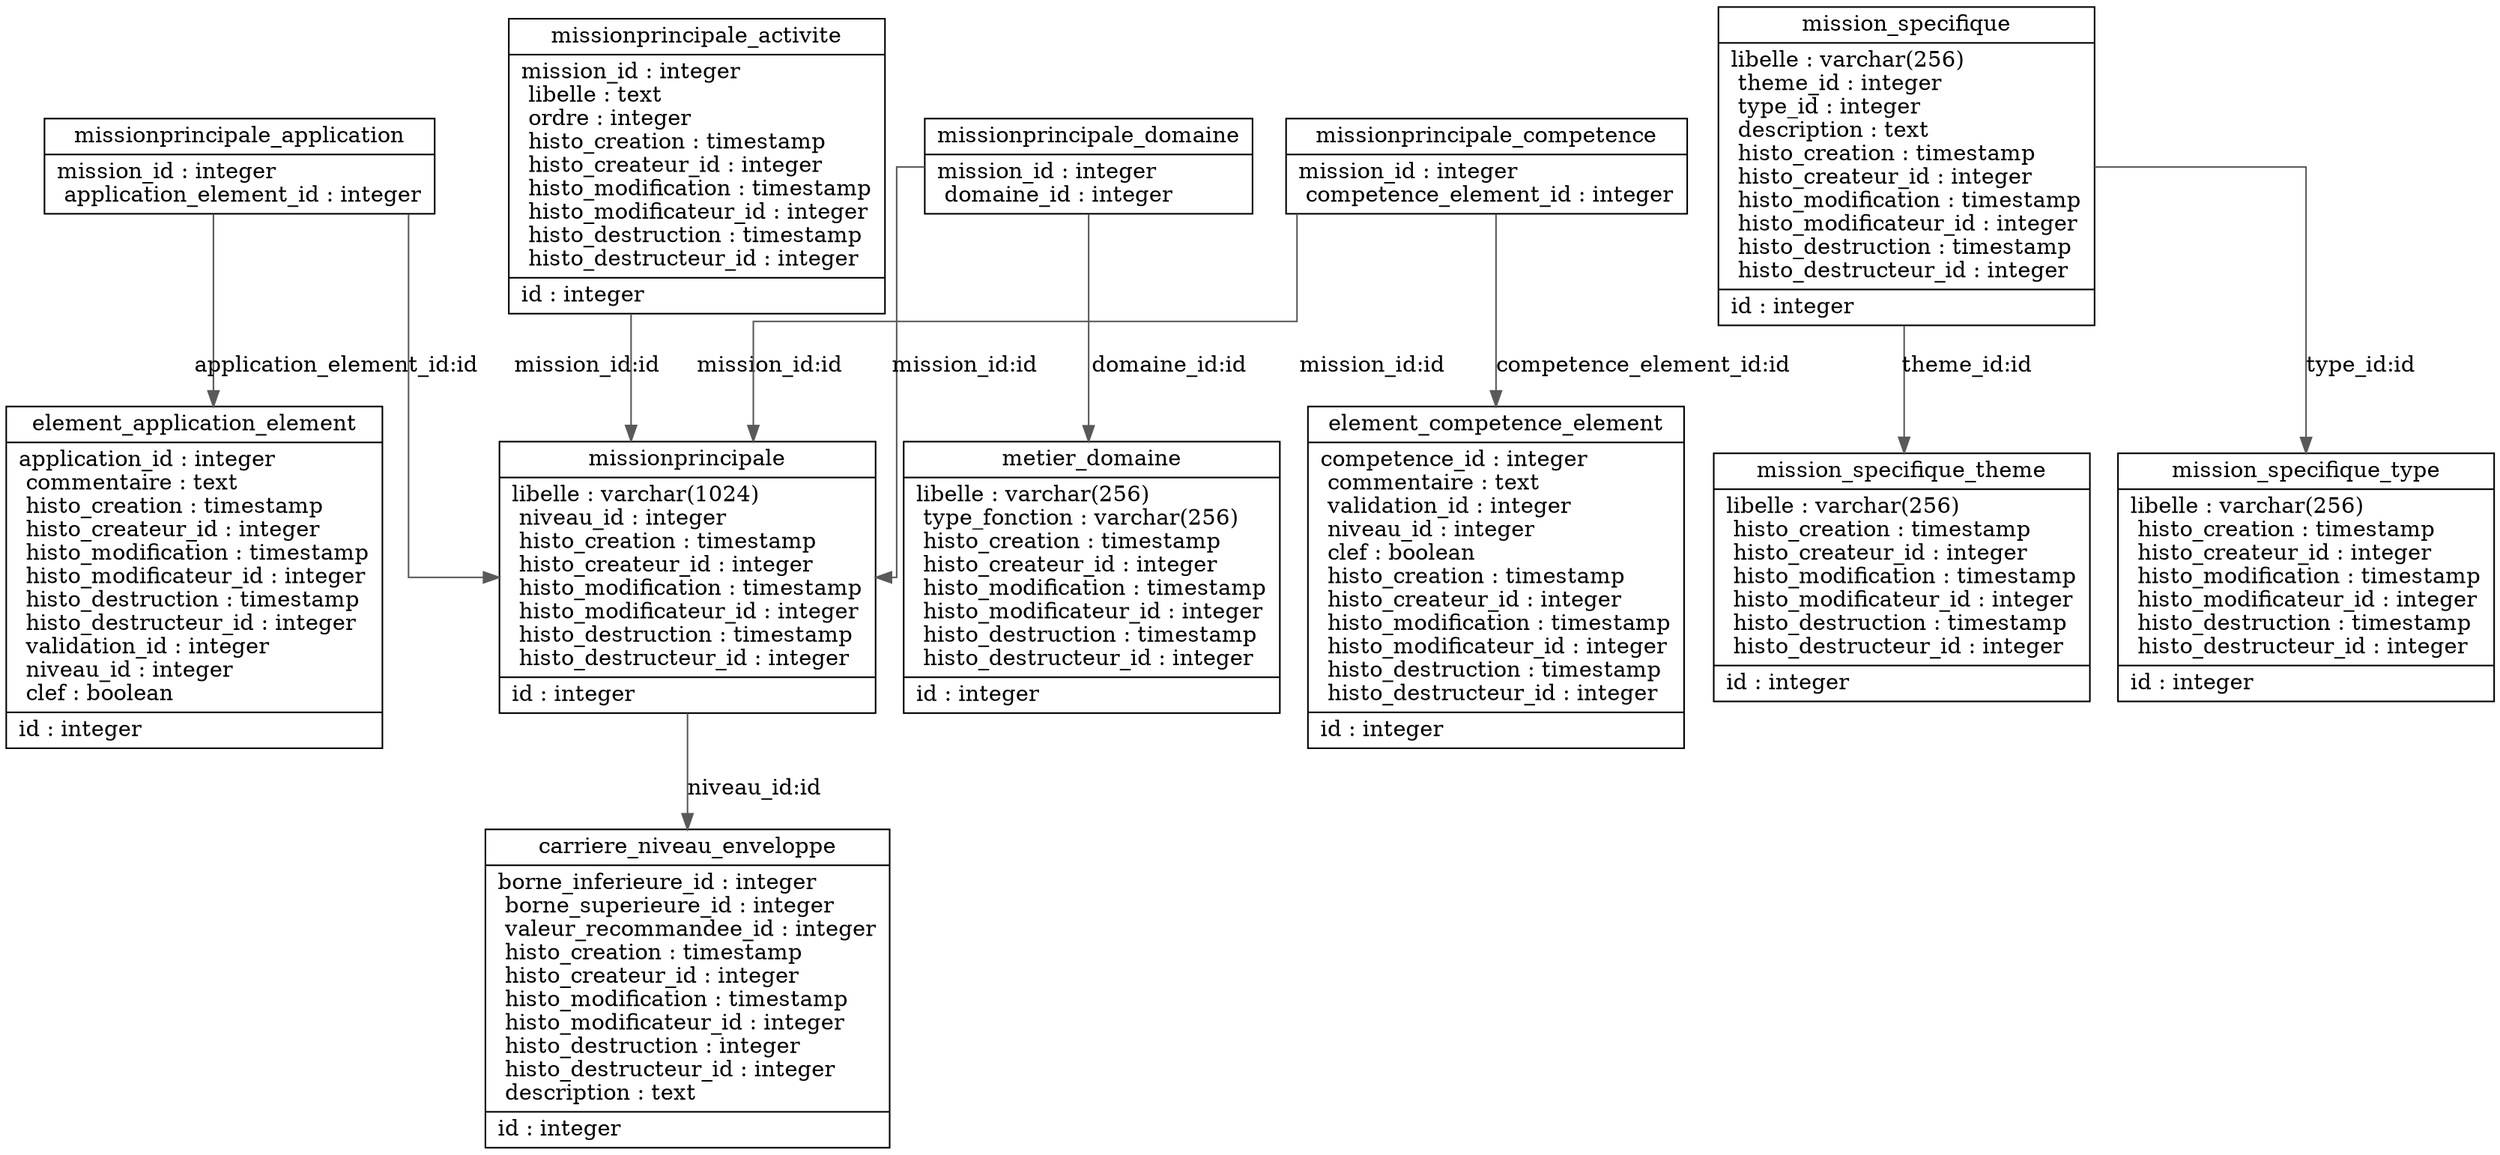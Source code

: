 digraph "metier_referentiel" {

splines  = ortho;
fontname = "Inconsolata";

node [colorscheme = ylgnbu4];
edge [colorscheme = dark28, dir = both];

carriere_niveau_enveloppe     [shape = record, label = "{ carriere_niveau_enveloppe |  borne_inferieure_id : integer\l  borne_superieure_id : integer\l  valeur_recommandee_id : integer\l  histo_creation : timestamp\l  histo_createur_id : integer\l  histo_modification : timestamp\l  histo_modificateur_id : integer\l  histo_destruction : integer\l  histo_destructeur_id : integer\l  description : text\l| id : integer\l }"];
element_application_element   [shape = record, label = "{ element_application_element |  application_id : integer\l  commentaire : text\l  histo_creation : timestamp\l  histo_createur_id : integer\l  histo_modification : timestamp\l  histo_modificateur_id : integer\l  histo_destruction : timestamp\l  histo_destructeur_id : integer\l  validation_id : integer\l  niveau_id : integer\l  clef : boolean\l| id : integer\l }"];
element_competence_element    [shape = record, label = "{ element_competence_element |  competence_id : integer\l  commentaire : text\l  validation_id : integer\l  niveau_id : integer\l  clef : boolean\l  histo_creation : timestamp\l  histo_createur_id : integer\l  histo_modification : timestamp\l  histo_modificateur_id : integer\l  histo_destruction : timestamp\l  histo_destructeur_id : integer\l| id : integer\l }"];
metier_domaine                [shape = record, label = "{ metier_domaine |  libelle : varchar(256)\l  type_fonction : varchar(256)\l  histo_creation : timestamp\l  histo_createur_id : integer\l  histo_modification : timestamp\l  histo_modificateur_id : integer\l  histo_destruction : timestamp\l  histo_destructeur_id : integer\l| id : integer\l }"];
mission_specifique            [shape = record, label = "{ mission_specifique |  libelle : varchar(256)\l  theme_id : integer\l  type_id : integer\l  description : text\l  histo_creation : timestamp\l  histo_createur_id : integer\l  histo_modification : timestamp\l  histo_modificateur_id : integer\l  histo_destruction : timestamp\l  histo_destructeur_id : integer\l| id : integer\l }"];
mission_specifique_theme      [shape = record, label = "{ mission_specifique_theme |  libelle : varchar(256)\l  histo_creation : timestamp\l  histo_createur_id : integer\l  histo_modification : timestamp\l  histo_modificateur_id : integer\l  histo_destruction : timestamp\l  histo_destructeur_id : integer\l| id : integer\l }"];
mission_specifique_type       [shape = record, label = "{ mission_specifique_type |  libelle : varchar(256)\l  histo_creation : timestamp\l  histo_createur_id : integer\l  histo_modification : timestamp\l  histo_modificateur_id : integer\l  histo_destruction : timestamp\l  histo_destructeur_id : integer\l| id : integer\l }"];
missionprincipale             [shape = record, label = "{ missionprincipale |  libelle : varchar(1024)\l  niveau_id : integer\l  histo_creation : timestamp\l  histo_createur_id : integer\l  histo_modification : timestamp\l  histo_modificateur_id : integer\l  histo_destruction : timestamp\l  histo_destructeur_id : integer\l| id : integer\l }"];
missionprincipale_activite    [shape = record, label = "{ missionprincipale_activite |  mission_id : integer\l  libelle : text\l  ordre : integer\l  histo_creation : timestamp\l  histo_createur_id : integer\l  histo_modification : timestamp\l  histo_modificateur_id : integer\l  histo_destruction : timestamp\l  histo_destructeur_id : integer\l| id : integer\l }"];
missionprincipale_application [shape = record, label = "{ missionprincipale_application |  mission_id : integer\l  application_element_id : integer\l }"];
missionprincipale_competence  [shape = record, label = "{ missionprincipale_competence |  mission_id : integer\l  competence_element_id : integer\l }"];
missionprincipale_domaine     [shape = record, label = "{ missionprincipale_domaine |  mission_id : integer\l  domaine_id : integer\l }"];

mission_specifique            -> mission_specifique_theme      [color = "#595959", style = solid , arrowtail = none    , arrowhead = normal  , taillabel = "", label = "theme_id:id", headlabel = ""];
mission_specifique            -> mission_specifique_type       [color = "#595959", style = solid , arrowtail = none    , arrowhead = normal  , taillabel = "", label = "type_id:id", headlabel = ""];
missionprincipale             -> carriere_niveau_enveloppe     [color = "#595959", style = solid , arrowtail = none    , arrowhead = normal  , taillabel = "", label = "niveau_id:id", headlabel = ""];
missionprincipale_activite    -> missionprincipale             [color = "#595959", style = solid , arrowtail = none    , arrowhead = normal  , taillabel = "", label = "mission_id:id", headlabel = ""];
missionprincipale_application -> element_application_element   [color = "#595959", style = solid , arrowtail = none    , arrowhead = normal  , taillabel = "", label = "application_element_id:id", headlabel = ""];
missionprincipale_application -> missionprincipale             [color = "#595959", style = solid , arrowtail = none    , arrowhead = normal  , taillabel = "", label = "mission_id:id", headlabel = ""];
missionprincipale_competence  -> element_competence_element    [color = "#595959", style = solid , arrowtail = none    , arrowhead = normal  , taillabel = "", label = "competence_element_id:id", headlabel = ""];
missionprincipale_competence  -> missionprincipale             [color = "#595959", style = solid , arrowtail = none    , arrowhead = normal  , taillabel = "", label = "mission_id:id", headlabel = ""];
missionprincipale_domaine     -> metier_domaine                [color = "#595959", style = solid , arrowtail = none    , arrowhead = normal  , taillabel = "", label = "domaine_id:id", headlabel = ""];
missionprincipale_domaine     -> missionprincipale             [color = "#595959", style = solid , arrowtail = none    , arrowhead = normal  , taillabel = "", label = "mission_id:id", headlabel = ""];

}
